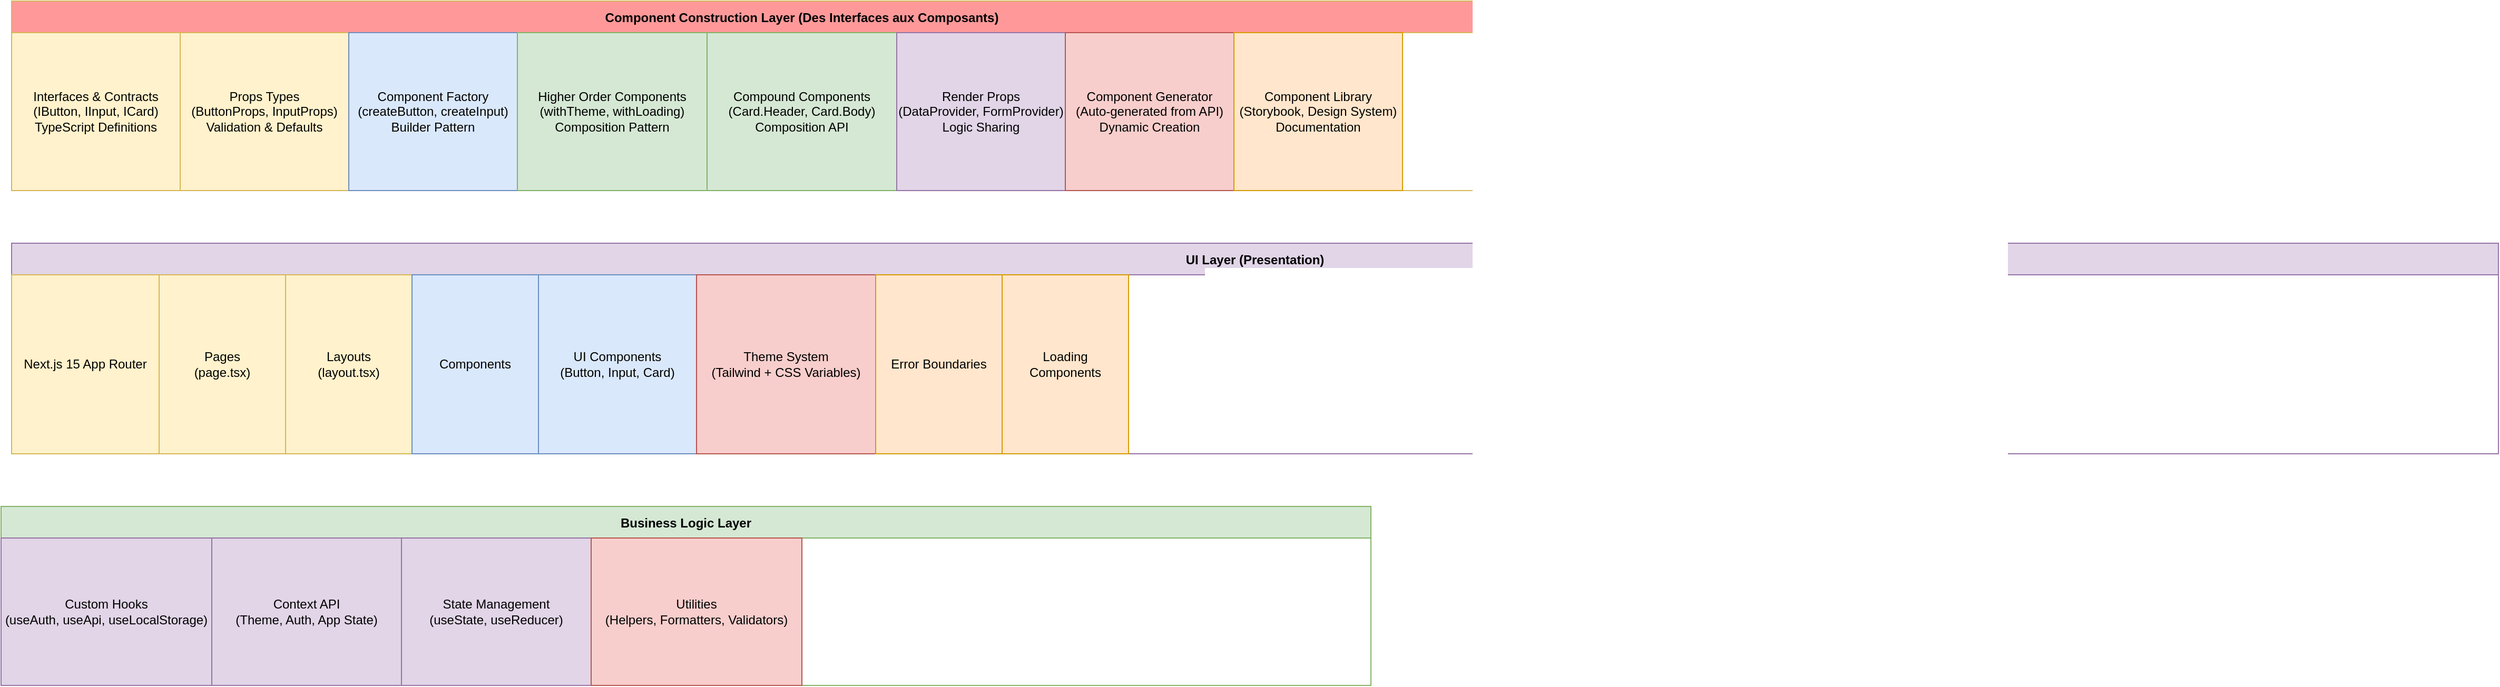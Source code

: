<mxfile>
    <diagram id="1npFVw_JfF0SbQ6WR4Vz" name="Init">
        <mxGraphModel dx="564" dy="779" grid="1" gridSize="10" guides="1" tooltips="1" connect="1" arrows="1" fold="1" page="1" pageScale="1" pageWidth="1600" pageHeight="1400" math="0" shadow="0">
            <root>
                <mxCell id="0"/>
                <mxCell id="1" parent="0"/>
                <mxCell id="construction_layer" value="Component Construction Layer (Des Interfaces aux Composants)" style="swimlane;fontStyle=1;childLayout=stackLayout;horizontal=1;startSize=30;fillColor=#ff9999;strokeColor=#d6b656;fontColor=#000000;" parent="1" vertex="1">
                    <mxGeometry x="50" y="50" width="1500" height="180" as="geometry"/>
                </mxCell>
                <mxCell id="interfaces" value="Interfaces &amp; Contracts&#xa;(IButton, IInput, ICard)&#xa;TypeScript Definitions" style="whiteSpace=wrap;html=1;fillColor=#fff2cc;strokeColor=#d6b656;" parent="construction_layer" vertex="1">
                    <mxGeometry y="30" width="160" height="150" as="geometry"/>
                </mxCell>
                <mxCell id="props_types" value="Props Types&#xa;(ButtonProps, InputProps)&#xa;Validation &amp; Defaults" style="whiteSpace=wrap;html=1;fillColor=#fff2cc;strokeColor=#d6b656;" parent="construction_layer" vertex="1">
                    <mxGeometry x="160" y="30" width="160" height="150" as="geometry"/>
                </mxCell>
                <mxCell id="component_factory" value="Component Factory&#xa;(createButton, createInput)&#xa;Builder Pattern" style="whiteSpace=wrap;html=1;fillColor=#dae8fc;strokeColor=#6c8ebf;" parent="construction_layer" vertex="1">
                    <mxGeometry x="320" y="30" width="160" height="150" as="geometry"/>
                </mxCell>
                <mxCell id="hoc" value="Higher Order Components&#xa;(withTheme, withLoading)&#xa;Composition Pattern" style="whiteSpace=wrap;html=1;fillColor=#d5e8d4;strokeColor=#82b366;" parent="construction_layer" vertex="1">
                    <mxGeometry x="480" y="30" width="180" height="150" as="geometry"/>
                </mxCell>
                <mxCell id="compound_components" value="Compound Components&#xa;(Card.Header, Card.Body)&#xa;Composition API" style="whiteSpace=wrap;html=1;fillColor=#d5e8d4;strokeColor=#82b366;" parent="construction_layer" vertex="1">
                    <mxGeometry x="660" y="30" width="180" height="150" as="geometry"/>
                </mxCell>
                <mxCell id="render_props" value="Render Props&#xa;(DataProvider, FormProvider)&#xa;Logic Sharing" style="whiteSpace=wrap;html=1;fillColor=#e1d5e7;strokeColor=#9673a6;" parent="construction_layer" vertex="1">
                    <mxGeometry x="840" y="30" width="160" height="150" as="geometry"/>
                </mxCell>
                <mxCell id="component_generator" value="Component Generator&#xa;(Auto-generated from API)&#xa;Dynamic Creation" style="whiteSpace=wrap;html=1;fillColor=#f8cecc;strokeColor=#b85450;" parent="construction_layer" vertex="1">
                    <mxGeometry x="1000" y="30" width="160" height="150" as="geometry"/>
                </mxCell>
                <mxCell id="component_library" value="Component Library&#xa;(Storybook, Design System)&#xa;Documentation" style="whiteSpace=wrap;html=1;fillColor=#ffe6cc;strokeColor=#d79b00;" parent="construction_layer" vertex="1">
                    <mxGeometry x="1160" y="30" width="160" height="150" as="geometry"/>
                </mxCell>
                <mxCell id="ui_layer" value="UI Layer (Presentation)" style="swimlane;fontStyle=1;childLayout=stackLayout;horizontal=1;startSize=30;fillColor=#e1d5e7;strokeColor=#9673a6;" parent="1" vertex="1">
                    <mxGeometry x="50" y="280" width="2360" height="200" as="geometry">
                        <mxRectangle x="50" y="280" width="160" height="30" as="alternateBounds"/>
                    </mxGeometry>
                </mxCell>
                <mxCell id="app_router" value="Next.js 15 App Router" style="whiteSpace=wrap;html=1;fillColor=#fff2cc;strokeColor=#d6b656;" parent="ui_layer" vertex="1">
                    <mxGeometry y="30" width="140" height="170" as="geometry"/>
                </mxCell>
                <mxCell id="pages" value="Pages&#xa;(page.tsx)" style="whiteSpace=wrap;html=1;fillColor=#fff2cc;strokeColor=#d6b656;" parent="ui_layer" vertex="1">
                    <mxGeometry x="140" y="30" width="120" height="170" as="geometry"/>
                </mxCell>
                <mxCell id="layouts" value="Layouts&#xa;(layout.tsx)" style="whiteSpace=wrap;html=1;fillColor=#fff2cc;strokeColor=#d6b656;" parent="ui_layer" vertex="1">
                    <mxGeometry x="260" y="30" width="120" height="170" as="geometry"/>
                </mxCell>
                <mxCell id="components" value="Components" style="whiteSpace=wrap;html=1;fillColor=#dae8fc;strokeColor=#6c8ebf;" parent="ui_layer" vertex="1">
                    <mxGeometry x="380" y="30" width="120" height="170" as="geometry"/>
                </mxCell>
                <mxCell id="ui_components" value="UI Components&#xa;(Button, Input, Card)" style="whiteSpace=wrap;html=1;fillColor=#dae8fc;strokeColor=#6c8ebf;" parent="ui_layer" vertex="1">
                    <mxGeometry x="500" y="30" width="150" height="170" as="geometry"/>
                </mxCell>
                <mxCell id="theme_system" value="Theme System&#xa;(Tailwind + CSS Variables)" style="whiteSpace=wrap;html=1;fillColor=#f8cecc;strokeColor=#b85450;" parent="ui_layer" vertex="1">
                    <mxGeometry x="650" y="30" width="170" height="170" as="geometry"/>
                </mxCell>
                <mxCell id="error_boundaries" value="Error Boundaries" style="whiteSpace=wrap;html=1;fillColor=#ffe6cc;strokeColor=#d79b00;" parent="ui_layer" vertex="1">
                    <mxGeometry x="820" y="30" width="120" height="170" as="geometry"/>
                </mxCell>
                <mxCell id="loading_components" value="Loading&#xa;Components" style="whiteSpace=wrap;html=1;fillColor=#ffe6cc;strokeColor=#d79b00;" parent="ui_layer" vertex="1">
                    <mxGeometry x="940" y="30" width="120" height="170" as="geometry"/>
                </mxCell>
                <mxCell id="logic_layer" value="Business Logic Layer" style="swimlane;fontStyle=1;childLayout=stackLayout;horizontal=1;startSize=30;fillColor=#d5e8d4;strokeColor=#82b366;" parent="1" vertex="1">
                    <mxGeometry x="40" y="530" width="1300" height="170" as="geometry"/>
                </mxCell>
                <mxCell id="custom_hooks" value="Custom Hooks&#xa;(useAuth, useApi, useLocalStorage)" style="whiteSpace=wrap;html=1;fillColor=#e1d5e7;strokeColor=#9673a6;" parent="logic_layer" vertex="1">
                    <mxGeometry y="30" width="200" height="140" as="geometry"/>
                </mxCell>
                <mxCell id="context_api" value="Context API&#xa;(Theme, Auth, App State)" style="whiteSpace=wrap;html=1;fillColor=#e1d5e7;strokeColor=#9673a6;" parent="logic_layer" vertex="1">
                    <mxGeometry x="200" y="30" width="180" height="140" as="geometry"/>
                </mxCell>
                <mxCell id="state_management" value="State Management&#xa;(useState, useReducer)" style="whiteSpace=wrap;html=1;fillColor=#e1d5e7;strokeColor=#9673a6;" parent="logic_layer" vertex="1">
                    <mxGeometry x="380" y="30" width="180" height="140" as="geometry"/>
                </mxCell>
                <mxCell id="utilities" value="Utilities&#xa;(Helpers, Formatters, Validators)" style="whiteSpace=wrap;html=1;fillColor=#f8cecc;strokeColor=#b85450;" parent="logic_layer" vertex="1">
                    <mxGeometry x="560" y="30" width="200" height="140" as="geometry"/>
                </mxCell>
            </root>
        </mxGraphModel>
    </diagram>
    <diagram id="progressive_architecture" name="Approche Progressive Theme-First">
        <mxGraphModel dx="564" dy="779" grid="1" gridSize="10" guides="1" tooltips="1" connect="1" arrows="1" fold="1" page="1" pageScale="1" pageWidth="1600" pageHeight="1400" math="0" shadow="0">
            <root>
                <mxCell id="0"/>
                <mxCell id="1" parent="0"/>
                <mxCell id="main_title" value="🎯 APPROCHE PROGRESSIVE : THEME-FIRST → COMPONENT-MODULAR" style="text;html=1;strokeColor=none;fillColor=none;align=center;verticalAlign=middle;whiteSpace=wrap;rounded=0;fontSize=20;fontStyle=1;fontColor=#000000;" parent="1" vertex="1">
                    <mxGeometry x="100" y="20" width="1400" height="40" as="geometry"/>
                </mxCell>
                <mxCell id="step1_title" value="🎨 ÉTAPE 1 : CRÉATION DU SYSTÈME DE THÈME (FONDATION OBLIGATOIRE)" style="text;html=1;strokeColor=none;fillColor=none;align=center;verticalAlign=middle;whiteSpace=wrap;rounded=0;fontSize=16;fontStyle=1;fontColor=#1565c0;" parent="1" vertex="1">
                    <mxGeometry x="100" y="80" width="1400" height="30" as="geometry"/>
                </mxCell>
                <mxCell id="theme_foundation" value="🌈 FONDATION THÉMATIQUE" style="swimlane;fontStyle=1;childLayout=stackLayout;horizontal=1;startSize=30;fillColor=#e3f2fd;strokeColor=#1976d2;fontColor=#000000;" parent="1" vertex="1">
                    <mxGeometry x="50" y="130" width="1500" height="200" as="geometry"/>
                </mxCell>
                <mxCell id="design_tokens" value="🎯 Design Tokens&#xa;src/theme/tokens.ts&#xa;&#xa;export const tokens = {&#xa;  colors: {&#xa;    primary: {&#xa;      50: &#39;#f0f9ff&#39;,&#xa;      500: &#39;#3b82f6&#39;,&#xa;      900: &#39;#1e3a8a&#39;&#xa;    },&#xa;    neutral: { ... }&#xa;  },&#xa;  spacing: [4, 8, 16, 24, 32],&#xa;  typography: {&#xa;    fontFamily: {&#xa;      sans: [&#39;Inter&#39;, &#39;sans-serif&#39;]&#xa;    }&#xa;  },&#xa;  borderRadius: {&#xa;    sm: &#39;0.25rem&#39;,&#xa;    md: &#39;0.375rem&#39;&#xa;  }&#xa;};" style="whiteSpace=wrap;html=1;fillColor=#fff2cc;strokeColor=#d6b656;align=left;verticalAlign=top;fontSize=10;fontFamily=Courier New;" parent="theme_foundation" vertex="1">
                    <mxGeometry x="20" y="40" width="220" height="140" as="geometry"/>
                </mxCell>
                <mxCell id="component_variants" value="🎭 Component Variants&#xa;src/theme/variants.ts&#xa;&#xa;export const variants = {&#xa;  button: {&#xa;    base: &#39;inline-flex items-center justify-center rounded-md font-medium transition-colors&#39;,&#xa;    variants: {&#xa;      primary: &#39;bg-primary-500 text-white hover:bg-primary-600&#39;,&#xa;      secondary: &#39;bg-neutral-200 text-neutral-900 hover:bg-neutral-300&#39;,&#xa;      ghost: &#39;hover:bg-neutral-100&#39;&#xa;    },&#xa;    sizes: {&#xa;      sm: &#39;px-3 py-1.5 text-sm&#39;,&#xa;      md: &#39;px-4 py-2 text-base&#39;,&#xa;      lg: &#39;px-6 py-3 text-lg&#39;&#xa;    }&#xa;  }&#xa;};" style="whiteSpace=wrap;html=1;fillColor=#dae8fc;strokeColor=#6c8ebf;align=left;verticalAlign=top;fontSize=10;fontFamily=Courier New;" parent="theme_foundation" vertex="1">
                    <mxGeometry x="260" y="40" width="220" height="140" as="geometry"/>
                </mxCell>
                <mxCell id="theme_provider" value="🌍 Theme Provider&#xa;src/theme/provider.tsx&#xa;&#xa;const ThemeContext = createContext(null);&#xa;&#xa;export const ThemeProvider = ({&#xa;  theme = defaultTheme,&#xa;  children&#xa;}) =&gt; (&#xa;  &lt;ThemeContext.Provider value={theme}&gt;&#xa;    {children}&#xa;  &lt;/ThemeContext.Provider&gt;&#xa;);&#xa;&#xa;export const useTheme = () =&gt; {&#xa;  const context = useContext(ThemeContext);&#xa;  if (!context) {&#xa;    throw new Error(&#39;useTheme must be used within ThemeProvider&#39;);&#xa;  }&#xa;  return context;&#xa;};" style="whiteSpace=wrap;html=1;fillColor=#e1d5e7;strokeColor=#9673a6;align=left;verticalAlign=top;fontSize=10;fontFamily=Courier New;" parent="theme_foundation" vertex="1">
                    <mxGeometry x="500" y="40" width="220" height="140" as="geometry"/>
                </mxCell>
                <mxCell id="variant_utils" value="🔧 Variant Utilities&#xa;src/theme/utils.ts&#xa;&#xa;import { clsx } from &#39;clsx&#39;;&#xa;import { twMerge } from &#39;tailwind-merge&#39;;&#xa;&#xa;export const cn = (...classes) =&gt;&#xa;  twMerge(clsx(classes));&#xa;&#xa;export const cva = (base, config) =&gt; {&#xa;  return (props) =&gt; {&#xa;    const { variant, size, ...rest } = props;&#xa;    return cn(&#xa;      base,&#xa;      config.variants?.[variant],&#xa;      config.sizes?.[size],&#xa;      rest.className&#xa;    );&#xa;  };&#xa;};" style="whiteSpace=wrap;html=1;fillColor=#d5e8d4;strokeColor=#82b366;align=left;verticalAlign=top;fontSize=10;fontFamily=Courier New;" parent="theme_foundation" vertex="1">
                    <mxGeometry x="740" y="40" width="220" height="140" as="geometry"/>
                </mxCell>
                <mxCell id="tailwind_config" value="⚙️ Tailwind Configuration&#xa;tailwind.config.ts&#xa;&#xa;import { tokens } from &#39;./src/theme/tokens&#39;;&#xa;&#xa;export default {&#xa;  content: [&#39;./src/**/*.{js,ts,jsx,tsx}&#39;],&#xa;  theme: {&#xa;    extend: {&#xa;      colors: tokens.colors,&#xa;      spacing: tokens.spacing,&#xa;      fontFamily: tokens.typography.fontFamily,&#xa;      borderRadius: tokens.borderRadius&#xa;    }&#xa;  },&#xa;  plugins: []&#xa;};" style="whiteSpace=wrap;html=1;fillColor=#f8cecc;strokeColor=#b85450;align=left;verticalAlign=top;fontSize=10;fontFamily=Courier New;" parent="theme_foundation" vertex="1">
                    <mxGeometry x="980" y="40" width="220" height="140" as="geometry"/>
                </mxCell>
                <mxCell id="theme_index" value="📄 Theme Export&#xa;src/theme/index.ts&#xa;&#xa;export { tokens } from &#39;./tokens&#39;;&#xa;export { variants } from &#39;./variants&#39;;&#xa;export { ThemeProvider, useTheme } from &#39;./provider&#39;;&#xa;export { cn, cva } from &#39;./utils&#39;;&#xa;&#xa;// Usage simple :&#xa;// import { useTheme, cn, variants }&#xa;//   from &#39;@/theme&#39;;" style="whiteSpace=wrap;html=1;fillColor=#ffe6cc;strokeColor=#d79b00;align=left;verticalAlign=top;fontSize=10;fontFamily=Courier New;" parent="theme_foundation" vertex="1">
                    <mxGeometry x="1220" y="40" width="220" height="140" as="geometry"/>
                </mxCell>
                <mxCell id="step2_title" value="🧩 ÉTAPE 2 : CRÉATION COMPOSANTS MODULAIRES (UN DOSSIER = UN COMPOSANT COMPLET)" style="text;html=1;strokeColor=none;fillColor=none;align=center;verticalAlign=middle;whiteSpace=wrap;rounded=0;fontSize=16;fontStyle=1;fontColor=#2e7d32;" parent="1" vertex="1">
                    <mxGeometry x="100" y="360" width="1400" height="30" as="geometry"/>
                </mxCell>
                <mxCell id="button_module" value="📁 EXEMPLE : src/components/Button/ (MODULE AUTO-SUFFISANT)" style="swimlane;fontStyle=1;childLayout=stackLayout;horizontal=1;startSize=30;fillColor=#e8f5e8;strokeColor=#4caf50;fontColor=#000000;" parent="1" vertex="1">
                    <mxGeometry x="50" y="410" width="1500" height="220" as="geometry"/>
                </mxCell>
                <mxCell id="button_interface" value="📋 interfaces.ts&#xa;&#xa;export interface IButton&#xa;  extends ButtonHTMLAttributes&lt;HTMLButtonElement&gt; {&#xa;  variant?: &#39;primary&#39; | &#39;secondary&#39; | &#39;ghost&#39;;&#xa;  size?: &#39;sm&#39; | &#39;md&#39; | &#39;lg&#39;;&#xa;  loading?: boolean;&#xa;  leftIcon?: ReactNode;&#xa;  rightIcon?: ReactNode;&#xa;}&#xa;&#xa;export type ButtonVariant = IButton[&#39;variant&#39;];&#xa;export type ButtonSize = IButton[&#39;size&#39;];" style="whiteSpace=wrap;html=1;fillColor=#fff2cc;strokeColor=#d6b656;align=left;verticalAlign=top;fontSize=10;fontFamily=Courier New;" parent="button_module" vertex="1">
                    <mxGeometry x="20" y="40" width="220" height="160" as="geometry"/>
                </mxCell>
                <mxCell id="button_hook" value="🪝 useButton.ts&#xa;&#xa;import { variants } from &#39;@/theme&#39;;&#xa;import { cva } from &#39;@/theme&#39;;&#xa;import type { IButton } from &#39;./interfaces&#39;;&#xa;&#xa;const buttonVariants = cva(&#xa;  variants.button.base,&#xa;  {&#xa;    variants: variants.button.variants,&#xa;    sizes: variants.button.sizes,&#xa;    defaultVariants: {&#xa;      variant: &#39;primary&#39;,&#xa;      size: &#39;md&#39;&#xa;    }&#xa;  }&#xa;);&#xa;&#xa;export const useButton = (props: IButton) =&gt; {&#xa;  return {&#xa;    className: buttonVariants(props),&#xa;    disabled: props.disabled || props.loading&#xa;  };&#xa;};" style="whiteSpace=wrap;html=1;fillColor=#e1d5e7;strokeColor=#9673a6;align=left;verticalAlign=top;fontSize=10;fontFamily=Courier New;" parent="button_module" vertex="1">
                    <mxGeometry x="260" y="40" width="220" height="160" as="geometry"/>
                </mxCell>
                <mxCell id="button_component" value="📦 Button.tsx&#xa;&#xa;import { forwardRef } from &#39;react&#39;;&#xa;import { useButton } from &#39;./useButton&#39;;&#xa;import type { IButton } from &#39;./interfaces&#39;;&#xa;&#xa;export const Button = forwardRef&lt;&#xa;  HTMLButtonElement,&#xa;  IButton&#xa;&gt;(({ children, leftIcon, rightIcon, ...props }, ref) =&gt; {&#xa;  const { className, disabled } = useButton(props);&#xa;&#xa;  return (&#xa;    &lt;button&#xa;      ref={ref}&#xa;      className={className}&#xa;      disabled={disabled}&#xa;      {...props}&#xa;    &gt;&#xa;      {leftIcon}&#xa;      {props.loading ? &lt;Spinner /&gt; : children}&#xa;      {rightIcon}&#xa;    &lt;/button&gt;&#xa;  );&#xa;});" style="whiteSpace=wrap;html=1;fillColor=#d5e8d4;strokeColor=#82b366;align=left;verticalAlign=top;fontSize=10;fontFamily=Courier New;" parent="button_module" vertex="1">
                    <mxGeometry x="500" y="40" width="220" height="160" as="geometry"/>
                </mxCell>
                <mxCell id="button_test" value="🧪 Button.test.tsx&#xa;&#xa;import { render, screen } from &#39;@testing-library/react&#39;;&#xa;import { Button } from &#39;./Button&#39;;&#xa;import { ThemeProvider } from &#39;@/theme&#39;;&#xa;&#xa;const TestWrapper = ({ children }) =&gt; (&#xa;  &lt;ThemeProvider&gt;{children}&lt;/ThemeProvider&gt;&#xa;);&#xa;&#xa;describe(&#39;Button&#39;, () =&gt; {&#xa;  it(&#39;renders correctly&#39;, () =&gt; {&#xa;    render(&lt;Button&gt;Test&lt;/Button&gt;, { wrapper: TestWrapper });&#xa;    expect(screen.getByRole(&#39;button&#39;)).toBeInTheDocument();&#xa;  });&#xa;&#xa;  it(&#39;applies variant classes&#39;, () =&gt; {&#xa;    render(&lt;Button variant=&#39;primary&#39;&gt;Primary&lt;/Button&gt;, { wrapper: TestWrapper });&#xa;    expect(screen.getByRole(&#39;button&#39;)).toHaveClass(&#39;bg-primary-500&#39;);&#xa;  });&#xa;});" style="whiteSpace=wrap;html=1;fillColor=#f8cecc;strokeColor=#b85450;align=left;verticalAlign=top;fontSize=10;fontFamily=Courier New;" parent="button_module" vertex="1">
                    <mxGeometry x="740" y="40" width="220" height="160" as="geometry"/>
                </mxCell>
                <mxCell id="button_stories" value="📖 Button.stories.tsx&#xa;&#xa;import type { Meta, StoryObj } from &#39;@storybook/react&#39;;&#xa;import { Button } from &#39;./Button&#39;;&#xa;&#xa;const meta: Meta&lt;typeof Button&gt; = {&#xa;  title: &#39;Components/Button&#39;,&#xa;  component: Button,&#xa;  parameters: {&#xa;    docs: {&#xa;      description: {&#xa;        component: &#39;Bouton principal avec variants et tailles&#39;&#xa;      }&#xa;    }&#xa;  }&#xa;};&#xa;&#xa;export default meta;&#xa;type Story = StoryObj&lt;typeof Button&gt;;&#xa;&#xa;export const Primary: Story = {&#xa;  args: { variant: &#39;primary&#39;, children: &#39;Primary Button&#39; }&#xa;};&#xa;&#xa;export const AllVariants: Story = {&#xa;  render: () =&gt; (&#xa;    &lt;div className=&#39;flex gap-4&#39;&gt;&#xa;      &lt;Button variant=&#39;primary&#39;&gt;Primary&lt;/Button&gt;&#xa;      &lt;Button variant=&#39;secondary&#39;&gt;Secondary&lt;/Button&gt;&#xa;      &lt;Button variant=&#39;ghost&#39;&gt;Ghost&lt;/Button&gt;&#xa;    &lt;/div&gt;&#xa;  )&#xa;};" style="whiteSpace=wrap;html=1;fillColor=#ffe6cc;strokeColor=#d79b00;align=left;verticalAlign=top;fontSize=10;fontFamily=Courier New;" parent="button_module" vertex="1">
                    <mxGeometry x="980" y="40" width="220" height="160" as="geometry"/>
                </mxCell>
                <mxCell id="button_index" value="📄 index.ts&#xa;&#xa;export { Button } from &#39;./Button&#39;;&#xa;export { useButton } from &#39;./useButton&#39;;&#xa;export type {&#xa;  IButton,&#xa;  ButtonVariant,&#xa;  ButtonSize&#xa;} from &#39;./interfaces&#39;;&#xa;&#xa;// Import simple :&#xa;// import { Button, useButton, type IButton }&#xa;//   from &#39;@/components/Button&#39;;" style="whiteSpace=wrap;html=1;fillColor=#f5f5f5;strokeColor=#666666;align=left;verticalAlign=top;fontSize=10;fontFamily=Courier New;" parent="button_module" vertex="1">
                    <mxGeometry x="1220" y="40" width="220" height="160" as="geometry"/>
                </mxCell>
                <mxCell id="project_structure" value="📁 STRUCTURE PROJET FINALE" style="text;html=1;strokeColor=none;fillColor=none;align=center;verticalAlign=middle;whiteSpace=wrap;rounded=0;fontSize=16;fontStyle=1;fontColor=#e65100;" parent="1" vertex="1">
                    <mxGeometry x="100" y="660" width="1400" height="30" as="geometry"/>
                </mxCell>
                <mxCell id="folder_structure" value="📂 src/&#xa;├── 🎨 theme/                    ← ÉTAPE 1 (Fondation)&#xa;│   ├── tokens.ts               ← Design tokens centralisés&#xa;│   ├── variants.ts             ← Variants par composant&#xa;│   ├── provider.tsx            ← Context Provider&#xa;│   ├── utils.ts                ← Utilitaires (cn, cva)&#xa;│   └── index.ts                ← Export propre&#xa;│&#xa;├── 🧩 components/              ← ÉTAPE 2 (Composants modulaires)&#xa;│   ├── 📁 Button/              ← Auto-suffisant&#xa;│   │   ├── Button.tsx          ← Composant principal&#xa;│   │   ├── useButton.ts        ← Hook logique métier&#xa;│   │   ├── interfaces.ts       ← Types TypeScript&#xa;│   │   ├── Button.test.tsx     ← Tests unitaires&#xa;│   │   ├── Button.stories.tsx  ← Documentation&#xa;│   │   └── index.ts            ← Export module&#xa;│   │&#xa;│   ├── 📁 Input/               ← Même structure&#xa;│   │   ├── Input.tsx&#xa;│   │   ├── useInput.ts&#xa;│   │   ├── interfaces.ts&#xa;│   │   ├── Input.test.tsx&#xa;│   │   ├── Input.stories.tsx&#xa;│   │   └── index.ts&#xa;│   │&#xa;│   └── 📁 Card/               ← Même structure&#xa;│       ├── Card.tsx&#xa;│       ├── useCard.ts&#xa;│       ├── interfaces.ts&#xa;│       ├── Card.test.tsx&#xa;│       ├── Card.stories.tsx&#xa;│       └── index.ts&#xa;│&#xa;└── 🏠 app/                    ← Next.js App Router&#xa;    ├── layout.tsx             ← Layout avec ThemeProvider&#xa;    └── page.tsx               ← Pages utilisant les composants" style="whiteSpace=wrap;html=1;fillColor=#f3e5f5;strokeColor=#8e24aa;align=left;verticalAlign=top;fontSize=11;fontFamily=Courier New;" parent="1" vertex="1">
                    <mxGeometry x="100" y="710" width="700" height="500" as="geometry"/>
                </mxCell>
                <mxCell id="advantages" value="✨ AVANTAGES APPROCHE PROGRESSIVE&#xa;&#xa;🎯 FONDATION SOLIDE&#xa;   → Thème créé en premier = base cohérente&#xa;   → Tous les composants utilisent le même système&#xa;   → Changements de design centralisés&#xa;&#xa;🔧 MODULARITÉ TOTALE&#xa;   → Chaque composant = dossier auto-suffisant&#xa;   → Hook, interface, tests, stories dans le même endroit&#xa;   → Facile à déplacer, copier, partager&#xa;&#xa;🚀 DÉVELOPPEMENT EFFICACE&#xa;   → Pas de refactoring massif&#xa;   → Composants ajoutés progressivement&#xa;   → Tests écrits en même temps que le composant&#xa;&#xa;🧪 QUALITÉ GARANTIE&#xa;   → Tests unitaires par composant&#xa;   → Documentation automatique (Storybook)&#xa;   → TypeScript strict pour chaque module&#xa;&#xa;⚡ PERFORMANCE OPTIMISÉE&#xa;   → Tree shaking par composant&#xa;   → Lazy loading naturel&#xa;   → Bundle size optimisé&#xa;&#xa;🔄 MAINTENABILITÉ&#xa;   → Logique encapsulée dans les hooks&#xa;   → Interfaces claires et documentées&#xa;   → Séparation des responsabilités&#xa;&#xa;📦 RÉUTILISABILITÉ&#xa;   → Composants exportables facilement&#xa;   → Hooks réutilisables dans d&#39;autres projets&#xa;   → Design system cohérent&#xa;&#xa;🛡️ ROBUSTESSE&#xa;   → Tests automatisés&#xa;   → Types stricts&#xa;   → Error boundaries par composant&#xa;&#xa;👥 COLLABORATION ÉQUIPE&#xa;   → Structure claire et prévisible&#xa;   → Chaque dev peut travailler sur un composant&#xa;   → Documentation intégrée" style="whiteSpace=wrap;html=1;fillColor=#e8f5e8;strokeColor=#4caf50;align=left;verticalAlign=top;fontSize=11;" parent="1" vertex="1">
                    <mxGeometry x="850" y="710" width="600" height="500" as="geometry"/>
                </mxCell>
                <mxCell id="workflow_title" value="🔄 FLUX DE TRAVAIL RECOMMANDÉ" style="text;html=1;strokeColor=none;fillColor=none;align=center;verticalAlign=middle;whiteSpace=wrap;rounded=0;fontSize=16;fontStyle=1;fontColor=#d32f2f;" parent="1" vertex="1">
                    <mxGeometry x="100" y="1250" width="1400" height="30" as="geometry"/>
                </mxCell>
                <mxCell id="flow_step1" value="1️⃣ CRÉER THÈME&#xa;tokens → variants → provider" style="whiteSpace=wrap;html=1;fillColor=#e3f2fd;strokeColor=#1976d2;fontStyle=1;" parent="1" vertex="1">
                    <mxGeometry x="100" y="1300" width="180" height="60" as="geometry"/>
                </mxCell>
                <mxCell id="flow_step2" value="2️⃣ SETUP TAILWIND&#xa;Configuration + CSS" style="whiteSpace=wrap;html=1;fillColor=#e8f5e8;strokeColor=#4caf50;fontStyle=1;" parent="1" vertex="1">
                    <mxGeometry x="320" y="1300" width="180" height="60" as="geometry"/>
                </mxCell>
                <mxCell id="flow_step3" value="3️⃣ CRÉER DOSSIER COMPOSANT&#xa;interfaces.ts → useHook.ts" style="whiteSpace=wrap;html=1;fillColor=#fff8e1;strokeColor=#f57c00;fontStyle=1;" parent="1" vertex="1">
                    <mxGeometry x="540" y="1300" width="180" height="60" as="geometry"/>
                </mxCell>
                <mxCell id="flow_step4" value="4️⃣ COMPOSANT + TESTS&#xa;Component.tsx → tests" style="whiteSpace=wrap;html=1;fillColor=#fce4ec;strokeColor=#e91e63;fontStyle=1;" parent="1" vertex="1">
                    <mxGeometry x="760" y="1300" width="180" height="60" as="geometry"/>
                </mxCell>
                <mxCell id="flow_step5" value="5️⃣ STORYBOOK&#xa;Documentation visuelle" style="whiteSpace=wrap;html=1;fillColor=#f3e5f5;strokeColor=#9c27b0;fontStyle=1;" parent="1" vertex="1">
                    <mxGeometry x="980" y="1300" width="180" height="60" as="geometry"/>
                </mxCell>
                <mxCell id="flow_step6" value="6️⃣ EXPORT + INTÉGRATION&#xa;index.ts → utilisation" style="whiteSpace=wrap;html=1;fillColor=#e0f2f1;strokeColor=#00695c;fontStyle=1;" parent="1" vertex="1">
                    <mxGeometry x="1200" y="1300" width="180" height="60" as="geometry"/>
                </mxCell>
                <mxCell id="arrow1" value="" style="edgeStyle=orthogonalEdgeStyle;rounded=0;orthogonalLoop=1;jettySize=auto;html=1;strokeColor=#1976d2;strokeWidth=3;" parent="1" source="flow_step1" target="flow_step2" edge="1">
                    <mxGeometry relative="1" as="geometry"/>
                </mxCell>
                <mxCell id="arrow2" value="" style="edgeStyle=orthogonalEdgeStyle;rounded=0;orthogonalLoop=1;jettySize=auto;html=1;strokeColor=#4caf50;strokeWidth=3;" parent="1" source="flow_step2" target="flow_step3" edge="1">
                    <mxGeometry relative="1" as="geometry"/>
                </mxCell>
                <mxCell id="arrow3" value="" style="edgeStyle=orthogonalEdgeStyle;rounded=0;orthogonalLoop=1;jettySize=auto;html=1;strokeColor=#f57c00;strokeWidth=3;" parent="1" source="flow_step3" target="flow_step4" edge="1">
                    <mxGeometry relative="1" as="geometry"/>
                </mxCell>
                <mxCell id="arrow4" value="" style="edgeStyle=orthogonalEdgeStyle;rounded=0;orthogonalLoop=1;jettySize=auto;html=1;strokeColor=#e91e63;strokeWidth=3;" parent="1" source="flow_step4" target="flow_step5" edge="1">
                    <mxGeometry relative="1" as="geometry"/>
                </mxCell>
                <mxCell id="arrow5" value="" style="edgeStyle=orthogonalEdgeStyle;rounded=0;orthogonalLoop=1;jettySize=auto;html=1;strokeColor=#9c27b0;strokeWidth=3;" parent="1" source="flow_step5" target="flow_step6" edge="1">
                    <mxGeometry relative="1" as="geometry"/>
                </mxCell>
                <mxCell id="theme_connection" value="" style="edgeStyle=orthogonalEdgeStyle;rounded=0;orthogonalLoop=1;jettySize=auto;html=1;strokeColor=#ff5722;strokeWidth=5;" parent="1" source="theme_provider" target="button_hook" edge="1">
                    <mxGeometry relative="1" as="geometry"/>
                </mxCell>
                <mxCell id="connection_label" value="THÈME ALIMENTE TOUS LES COMPOSANTS" style="edgeLabel;html=1;align=center;verticalAlign=middle;resizable=0;points=[];fontColor=#ff5722;fontStyle=1;fontSize=14;" parent="theme_connection" vertex="1" connectable="0">
                    <mxGeometry x="-0.1" y="-2" relative="1" as="geometry">
                        <mxPoint y="-20" as="offset"/>
                    </mxGeometry>
                </mxCell>
            </root>
        </mxGraphModel>
    </diagram>
</mxfile>